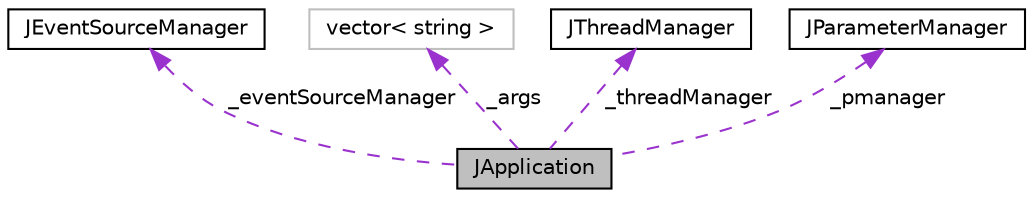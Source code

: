 digraph "JApplication"
{
  edge [fontname="Helvetica",fontsize="10",labelfontname="Helvetica",labelfontsize="10"];
  node [fontname="Helvetica",fontsize="10",shape=record];
  Node1 [label="JApplication",height=0.2,width=0.4,color="black", fillcolor="grey75", style="filled" fontcolor="black"];
  Node2 -> Node1 [dir="back",color="darkorchid3",fontsize="10",style="dashed",label=" _eventSourceManager" ,fontname="Helvetica"];
  Node2 [label="JEventSourceManager",height=0.2,width=0.4,color="black", fillcolor="white", style="filled",URL="$class_j_event_source_manager.html"];
  Node3 -> Node1 [dir="back",color="darkorchid3",fontsize="10",style="dashed",label=" _args" ,fontname="Helvetica"];
  Node3 [label="vector\< string \>",height=0.2,width=0.4,color="grey75", fillcolor="white", style="filled"];
  Node4 -> Node1 [dir="back",color="darkorchid3",fontsize="10",style="dashed",label=" _threadManager" ,fontname="Helvetica"];
  Node4 [label="JThreadManager",height=0.2,width=0.4,color="black", fillcolor="white", style="filled",URL="$class_j_thread_manager.html"];
  Node5 -> Node1 [dir="back",color="darkorchid3",fontsize="10",style="dashed",label=" _pmanager" ,fontname="Helvetica"];
  Node5 [label="JParameterManager",height=0.2,width=0.4,color="black", fillcolor="white", style="filled",URL="$class_j_parameter_manager.html"];
}

